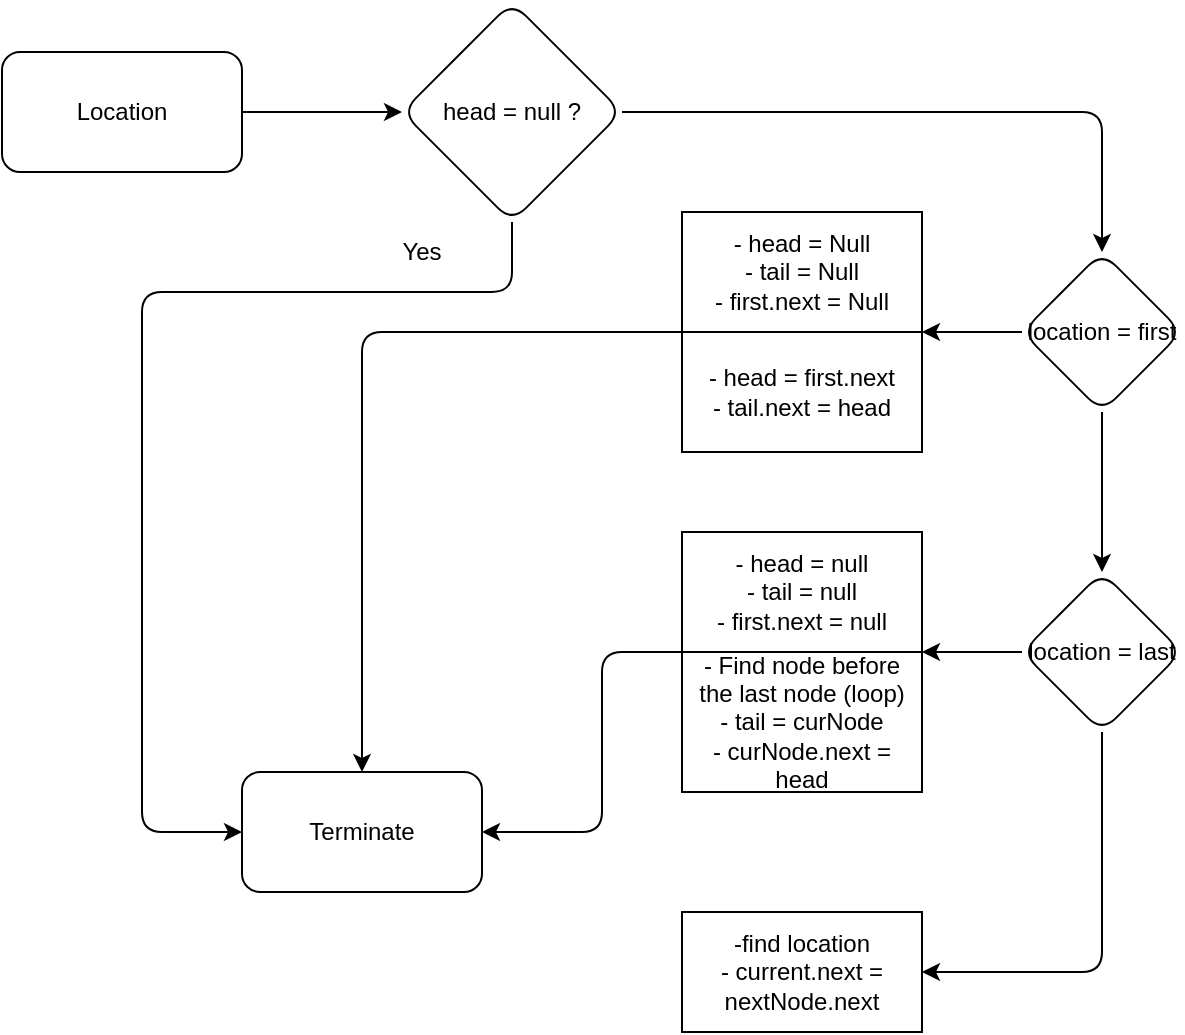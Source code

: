 <mxfile>
    <diagram id="r4tLVGn1ReOIFl7B1LyJ" name="Page-1">
        <mxGraphModel dx="1080" dy="261" grid="1" gridSize="10" guides="1" tooltips="1" connect="1" arrows="1" fold="1" page="1" pageScale="1" pageWidth="850" pageHeight="1100" math="0" shadow="0">
            <root>
                <mxCell id="0"/>
                <mxCell id="1" parent="0"/>
                <mxCell id="4" value="" style="edgeStyle=none;html=1;" edge="1" parent="1" source="2" target="3">
                    <mxGeometry relative="1" as="geometry"/>
                </mxCell>
                <mxCell id="2" value="Location" style="rounded=1;whiteSpace=wrap;html=1;" vertex="1" parent="1">
                    <mxGeometry x="80" y="50" width="120" height="60" as="geometry"/>
                </mxCell>
                <mxCell id="6" value="" style="edgeStyle=none;html=1;" edge="1" parent="1" source="3" target="5">
                    <mxGeometry relative="1" as="geometry">
                        <Array as="points">
                            <mxPoint x="335" y="170"/>
                            <mxPoint x="150" y="170"/>
                            <mxPoint x="150" y="300"/>
                            <mxPoint x="150" y="440"/>
                        </Array>
                    </mxGeometry>
                </mxCell>
                <mxCell id="8" value="" style="edgeStyle=none;html=1;" edge="1" parent="1" source="3" target="7">
                    <mxGeometry relative="1" as="geometry">
                        <Array as="points">
                            <mxPoint x="510" y="80"/>
                            <mxPoint x="630" y="80"/>
                        </Array>
                    </mxGeometry>
                </mxCell>
                <mxCell id="3" value="head = null ?" style="rhombus;whiteSpace=wrap;html=1;rounded=1;" vertex="1" parent="1">
                    <mxGeometry x="280" y="25" width="110" height="110" as="geometry"/>
                </mxCell>
                <mxCell id="5" value="Terminate" style="whiteSpace=wrap;html=1;rounded=1;" vertex="1" parent="1">
                    <mxGeometry x="200" y="410" width="120" height="60" as="geometry"/>
                </mxCell>
                <mxCell id="13" value="" style="edgeStyle=none;html=1;entryX=1;entryY=1;entryDx=0;entryDy=0;" edge="1" parent="1" source="7" target="12">
                    <mxGeometry relative="1" as="geometry"/>
                </mxCell>
                <mxCell id="16" value="" style="edgeStyle=none;html=1;" edge="1" parent="1" source="7" target="15">
                    <mxGeometry relative="1" as="geometry"/>
                </mxCell>
                <mxCell id="7" value="location = first" style="rhombus;whiteSpace=wrap;html=1;rounded=1;" vertex="1" parent="1">
                    <mxGeometry x="590" y="150" width="80" height="80" as="geometry"/>
                </mxCell>
                <mxCell id="9" value="Yes" style="text;html=1;strokeColor=none;fillColor=none;align=center;verticalAlign=middle;whiteSpace=wrap;rounded=0;" vertex="1" parent="1">
                    <mxGeometry x="260" y="135" width="60" height="30" as="geometry"/>
                </mxCell>
                <mxCell id="12" value="- head = Null&lt;br&gt;- tail = Null&lt;br&gt;- first.next = Null" style="rounded=0;whiteSpace=wrap;html=1;" vertex="1" parent="1">
                    <mxGeometry x="420" y="130" width="120" height="60" as="geometry"/>
                </mxCell>
                <mxCell id="14" value="- head = first.next&lt;br&gt;- tail.next = head" style="rounded=0;whiteSpace=wrap;html=1;" vertex="1" parent="1">
                    <mxGeometry x="420" y="190" width="120" height="60" as="geometry"/>
                </mxCell>
                <mxCell id="19" value="" style="edgeStyle=none;html=1;entryX=1;entryY=0;entryDx=0;entryDy=0;" edge="1" parent="1" source="15" target="18">
                    <mxGeometry relative="1" as="geometry">
                        <Array as="points"/>
                    </mxGeometry>
                </mxCell>
                <mxCell id="15" value="location = last" style="rhombus;whiteSpace=wrap;html=1;rounded=1;" vertex="1" parent="1">
                    <mxGeometry x="590" y="310" width="80" height="80" as="geometry"/>
                </mxCell>
                <mxCell id="17" value="- head = null&lt;br&gt;- tail = null&lt;br&gt;- first.next = null" style="rounded=0;whiteSpace=wrap;html=1;" vertex="1" parent="1">
                    <mxGeometry x="420" y="290" width="120" height="60" as="geometry"/>
                </mxCell>
                <mxCell id="18" value="- Find node before the last node (loop)&lt;br&gt;- tail = curNode&lt;br&gt;- curNode.next = head" style="rounded=0;whiteSpace=wrap;html=1;" vertex="1" parent="1">
                    <mxGeometry x="420" y="350" width="120" height="70" as="geometry"/>
                </mxCell>
                <mxCell id="20" value="" style="endArrow=classic;html=1;entryX=0.5;entryY=0;entryDx=0;entryDy=0;exitX=0;exitY=0;exitDx=0;exitDy=0;" edge="1" parent="1" source="14" target="5">
                    <mxGeometry width="50" height="50" relative="1" as="geometry">
                        <mxPoint x="570" y="370" as="sourcePoint"/>
                        <mxPoint x="620" y="320" as="targetPoint"/>
                        <Array as="points">
                            <mxPoint x="260" y="190"/>
                        </Array>
                    </mxGeometry>
                </mxCell>
                <mxCell id="21" value="" style="endArrow=classic;html=1;entryX=1;entryY=0.5;entryDx=0;entryDy=0;exitX=0;exitY=0;exitDx=0;exitDy=0;" edge="1" parent="1" source="18" target="5">
                    <mxGeometry width="50" height="50" relative="1" as="geometry">
                        <mxPoint x="540" y="300" as="sourcePoint"/>
                        <mxPoint x="590" y="250" as="targetPoint"/>
                        <Array as="points">
                            <mxPoint x="380" y="350"/>
                            <mxPoint x="380" y="440"/>
                        </Array>
                    </mxGeometry>
                </mxCell>
                <mxCell id="22" value="-find location&lt;br&gt;- current.next = nextNode.next" style="rounded=0;whiteSpace=wrap;html=1;" vertex="1" parent="1">
                    <mxGeometry x="420" y="480" width="120" height="60" as="geometry"/>
                </mxCell>
                <mxCell id="23" value="" style="endArrow=classic;html=1;entryX=1;entryY=0.5;entryDx=0;entryDy=0;exitX=0.5;exitY=1;exitDx=0;exitDy=0;" edge="1" parent="1" source="15" target="22">
                    <mxGeometry width="50" height="50" relative="1" as="geometry">
                        <mxPoint x="540" y="450" as="sourcePoint"/>
                        <mxPoint x="590" y="400" as="targetPoint"/>
                        <Array as="points">
                            <mxPoint x="630" y="510"/>
                        </Array>
                    </mxGeometry>
                </mxCell>
            </root>
        </mxGraphModel>
    </diagram>
</mxfile>